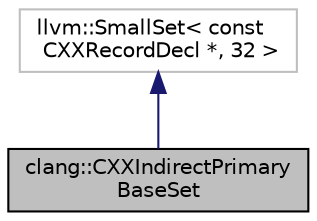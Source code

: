 digraph "clang::CXXIndirectPrimaryBaseSet"
{
 // LATEX_PDF_SIZE
  bgcolor="transparent";
  edge [fontname="Helvetica",fontsize="10",labelfontname="Helvetica",labelfontsize="10"];
  node [fontname="Helvetica",fontsize="10",shape=record];
  Node1 [label="clang::CXXIndirectPrimary\lBaseSet",height=0.2,width=0.4,color="black", fillcolor="grey75", style="filled", fontcolor="black",tooltip="A set of all the primary bases for a class."];
  Node2 -> Node1 [dir="back",color="midnightblue",fontsize="10",style="solid",fontname="Helvetica"];
  Node2 [label="llvm::SmallSet\< const\l CXXRecordDecl *, 32 \>",height=0.2,width=0.4,color="grey75",tooltip=" "];
}
